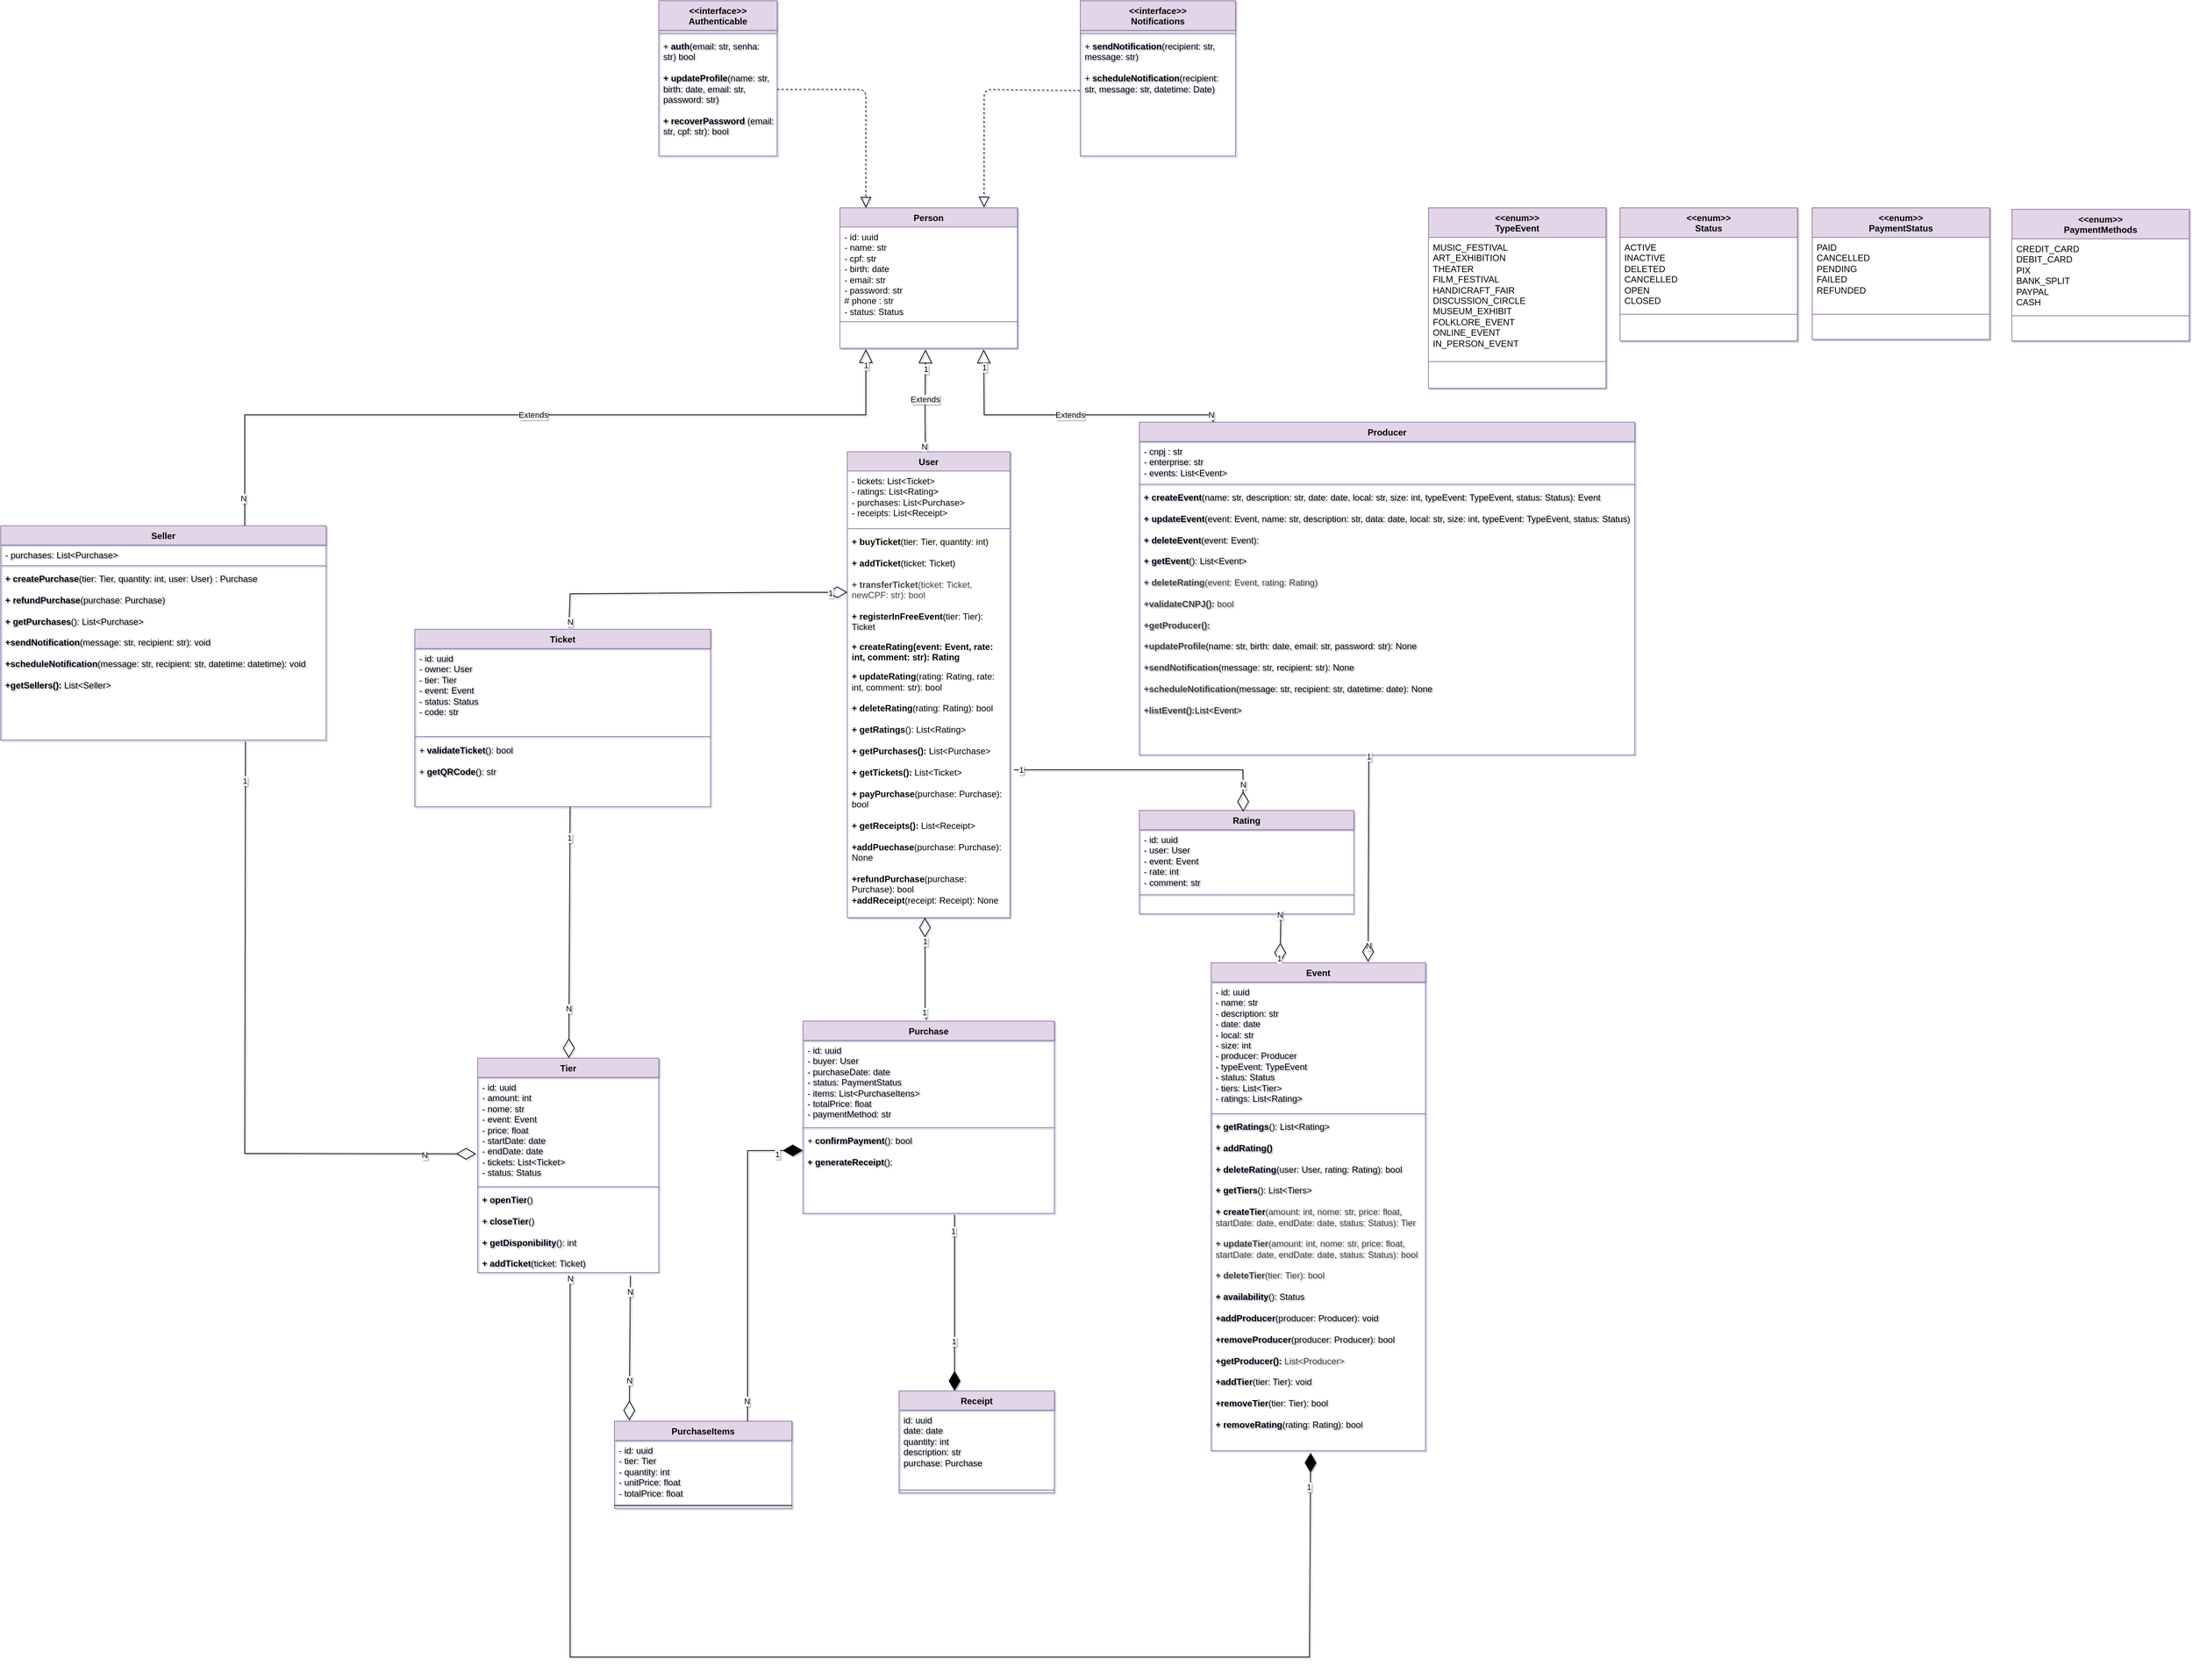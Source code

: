 <mxfile>
    <diagram id="XfVH0HAjjys5zsh1K343" name="Page-1">
        <mxGraphModel dx="2971" dy="3464" grid="1" gridSize="10" guides="1" tooltips="1" connect="1" arrows="1" fold="1" page="1" pageScale="1" pageWidth="827" pageHeight="1169" background="#FFFFFF" math="0" shadow="1">
            <root>
                <mxCell id="0"/>
                <mxCell id="1" parent="0"/>
                <mxCell id="189" value="User" style="swimlane;fontStyle=1;align=center;verticalAlign=top;childLayout=stackLayout;horizontal=1;startSize=26;horizontalStack=0;resizeParent=1;resizeParentMax=0;resizeLast=0;collapsible=1;marginBottom=0;whiteSpace=wrap;html=1;fillColor=#e1d5e7;strokeColor=#9673a6;swimlaneFillColor=default;rounded=0;" parent="1" vertex="1">
                    <mxGeometry x="335" y="-1510" width="220" height="630" as="geometry"/>
                </mxCell>
                <mxCell id="190" value="&lt;div style=&quot;scrollbar-color: light-dark(#e2e2e2, #4b4b4b)&lt;br/&gt;&#x9;&#x9;&#x9;&#x9;&#x9;light-dark(#fbfbfb, var(--dark-panel-color));&quot;&gt;- tickets: List&amp;lt;Ticket&amp;gt;&lt;/div&gt;&lt;div style=&quot;scrollbar-color: light-dark(#e2e2e2, #4b4b4b)&lt;br/&gt;&#x9;&#x9;&#x9;&#x9;&#x9;light-dark(#fbfbfb, var(--dark-panel-color));&quot;&gt;- ratings: List&amp;lt;Rating&amp;gt;&lt;/div&gt;&lt;div style=&quot;scrollbar-color: light-dark(#e2e2e2, #4b4b4b)&lt;br/&gt;&#x9;&#x9;&#x9;&#x9;&#x9;light-dark(#fbfbfb, var(--dark-panel-color));&quot;&gt;- purchases: List&amp;lt;Purchase&amp;gt;&lt;/div&gt;&lt;div style=&quot;scrollbar-color: light-dark(#e2e2e2, #4b4b4b)&lt;br/&gt;&#x9;&#x9;&#x9;&#x9;&#x9;light-dark(#fbfbfb, var(--dark-panel-color));&quot;&gt;- receipts: List&amp;lt;Receipt&amp;gt;&lt;/div&gt;" style="text;strokeColor=none;fillColor=none;align=left;verticalAlign=top;spacingLeft=4;spacingRight=4;overflow=hidden;rotatable=0;points=[[0,0.5],[1,0.5]];portConstraint=eastwest;whiteSpace=wrap;html=1;rounded=0;" parent="189" vertex="1">
                    <mxGeometry y="26" width="220" height="74" as="geometry"/>
                </mxCell>
                <mxCell id="191" value="" style="line;strokeWidth=1;fillColor=none;align=left;verticalAlign=middle;spacingTop=-1;spacingLeft=3;spacingRight=3;rotatable=0;labelPosition=right;points=[];portConstraint=eastwest;strokeColor=inherit;rounded=0;" parent="189" vertex="1">
                    <mxGeometry y="100" width="220" height="8" as="geometry"/>
                </mxCell>
                <mxCell id="192" value="&lt;div&gt;&lt;b&gt;+ buyTicket&lt;/b&gt;(tier: Tier, quantity: int)&lt;/div&gt;&lt;div&gt;&lt;br&gt;&lt;/div&gt;&lt;div&gt;&lt;b&gt;+ addTicket&lt;/b&gt;(ticket: Ticket)&lt;/div&gt;&lt;div&gt;&lt;br&gt;&lt;/div&gt;&lt;div&gt;&lt;b style=&quot;color: rgb(63, 63, 63);&quot;&gt;+&lt;/b&gt;&lt;span style=&quot;color: rgb(63, 63, 63);&quot;&gt;&amp;nbsp;&lt;/span&gt;&lt;b style=&quot;color: rgb(63, 63, 63);&quot;&gt;transferTicket&lt;/b&gt;&lt;span style=&quot;color: rgb(63, 63, 63);&quot;&gt;(ticket: Ticket, newCPF: str):&amp;nbsp;&lt;/span&gt;&lt;span style=&quot;color: rgb(63, 63, 63); background-color: transparent;&quot;&gt;bool&lt;/span&gt;&lt;/div&gt;&lt;div&gt;&lt;br&gt;&lt;/div&gt;&lt;div&gt;&lt;b&gt;+ registerInFreeEvent&lt;/b&gt;&lt;span style=&quot;white-space-collapse: preserve; background-color: transparent;&quot;&gt;(tier: Tier): Ticket&lt;/span&gt;&lt;/div&gt;&lt;div&gt;&lt;p style=&quot;white-space-collapse: preserve;&quot; dir=&quot;auto&quot;&gt;&lt;b&gt;+ createRating(event: Event, rate: int, comment: str): Rating&lt;/b&gt;&lt;/p&gt;&lt;div&gt;&lt;div&gt;&lt;b&gt;+ update&lt;/b&gt;&lt;span style=&quot;white-space-collapse: preserve; background-color: transparent;&quot;&gt;&lt;b&gt;Rating&lt;/b&gt;(rating: Rating, rate: int, comment: str): bool&lt;/span&gt;&lt;/div&gt;&lt;div&gt;&lt;span style=&quot;white-space-collapse: preserve; background-color: transparent;&quot;&gt;&lt;br&gt;&lt;/span&gt;&lt;/div&gt;&lt;div&gt;&lt;span style=&quot;background-color: transparent;&quot;&gt;&lt;span style=&quot;white-space-collapse: preserve;&quot;&gt;&lt;b&gt;+ deleteRating&lt;/b&gt;(rating: Rating): bool&lt;/span&gt;&lt;/span&gt;&lt;/div&gt;&lt;div&gt;&lt;br&gt;&lt;/div&gt;&lt;div&gt;&lt;b&gt;+ getRatings&lt;/b&gt;(): List&amp;lt;Rating&amp;gt;&lt;/div&gt;&lt;/div&gt;&lt;/div&gt;&lt;div&gt;&lt;br&gt;&lt;/div&gt;&lt;div&gt;&lt;b&gt;+ getPurchases():&lt;/b&gt; List&amp;lt;Purchase&amp;gt;&lt;/div&gt;&lt;div&gt;&lt;br&gt;&lt;/div&gt;&lt;div&gt;&lt;b&gt;+ getTickets():&lt;/b&gt; List&amp;lt;Ticket&amp;gt;&lt;/div&gt;&lt;div&gt;&lt;br&gt;&lt;/div&gt;&lt;div&gt;&lt;b&gt;+ payPurchase&lt;/b&gt;(purchase: Purchase): bool&lt;/div&gt;&lt;div&gt;&lt;br&gt;&lt;/div&gt;&lt;div&gt;&lt;b&gt;+ getReceipts():&lt;/b&gt; List&amp;lt;Receipt&amp;gt;&lt;/div&gt;&lt;div&gt;&lt;br&gt;&lt;/div&gt;&lt;div&gt;&lt;b&gt;+addPuechase&lt;/b&gt;&lt;span style=&quot;background-color: transparent;&quot;&gt;(purchase: Purchase): None&lt;/span&gt;&lt;/div&gt;&lt;div&gt;&lt;b&gt;&lt;br&gt;&lt;/b&gt;&lt;/div&gt;&lt;div&gt;&lt;b&gt;+refundPurchase&lt;/b&gt;&lt;span style=&quot;background-color: transparent;&quot;&gt;(purchase: Purchase): bool&lt;/span&gt;&lt;/div&gt;&lt;div&gt;&lt;b&gt;+addReceipt&lt;/b&gt;&lt;span style=&quot;background-color: transparent;&quot;&gt;(receipt: Receipt): None&lt;/span&gt;&lt;/div&gt;&lt;div&gt;&lt;br&gt;&lt;/div&gt;&lt;div&gt;&lt;br&gt;&lt;/div&gt;" style="text;strokeColor=none;fillColor=none;align=left;verticalAlign=top;spacingLeft=4;spacingRight=4;overflow=hidden;rotatable=0;points=[[0,0.5],[1,0.5]];portConstraint=eastwest;whiteSpace=wrap;html=1;rounded=0;" parent="189" vertex="1">
                    <mxGeometry y="108" width="220" height="522" as="geometry"/>
                </mxCell>
                <mxCell id="193" value="Producer" style="swimlane;fontStyle=1;align=center;verticalAlign=top;childLayout=stackLayout;horizontal=1;startSize=26;horizontalStack=0;resizeParent=1;resizeParentMax=0;resizeLast=0;collapsible=1;marginBottom=0;whiteSpace=wrap;html=1;fillColor=#e1d5e7;strokeColor=#9673a6;rounded=0;" parent="1" vertex="1">
                    <mxGeometry x="730" y="-1550" width="670" height="450" as="geometry"/>
                </mxCell>
                <mxCell id="194" value="&lt;div style=&quot;scrollbar-color: light-dark(#e2e2e2, #4b4b4b)&lt;br/&gt;&#x9;&#x9;&#x9;&#x9;&#x9;light-dark(#fbfbfb, var(--dark-panel-color));&quot;&gt;&lt;span style=&quot;background-color: transparent;&quot;&gt;- cnpj : str&lt;/span&gt;&lt;/div&gt;&lt;div style=&quot;scrollbar-color: light-dark(#e2e2e2, #4b4b4b)&lt;br/&gt;&#x9;&#x9;&#x9;&#x9;&#x9;light-dark(#fbfbfb, var(--dark-panel-color));&quot;&gt;- enterprise: str&lt;/div&gt;&lt;div style=&quot;scrollbar-color: light-dark(#e2e2e2, #4b4b4b)&lt;br/&gt;&#x9;&#x9;&#x9;&#x9;&#x9;light-dark(#fbfbfb, var(--dark-panel-color));&quot;&gt;- events: List&amp;lt;Event&amp;gt;&lt;/div&gt;" style="text;strokeColor=none;fillColor=none;align=left;verticalAlign=top;spacingLeft=4;spacingRight=4;overflow=hidden;rotatable=0;points=[[0,0.5],[1,0.5]];portConstraint=eastwest;whiteSpace=wrap;html=1;rounded=0;" parent="193" vertex="1">
                    <mxGeometry y="26" width="670" height="54" as="geometry"/>
                </mxCell>
                <mxCell id="195" value="" style="line;strokeWidth=1;fillColor=none;align=left;verticalAlign=middle;spacingTop=-1;spacingLeft=3;spacingRight=3;rotatable=0;labelPosition=right;points=[];portConstraint=eastwest;strokeColor=inherit;rounded=0;" parent="193" vertex="1">
                    <mxGeometry y="80" width="670" height="8" as="geometry"/>
                </mxCell>
                <mxCell id="196" value="&lt;div&gt;&lt;font color=&quot;#000000&quot;&gt;&lt;b&gt;+ createEvent&lt;/b&gt;(name: str, description: str, date: date, local: str, size: int, typeEvent: TypeEvent, status: Status): Event&lt;/font&gt;&lt;/div&gt;&lt;div&gt;&lt;font color=&quot;#000000&quot;&gt;&lt;br&gt;&lt;/font&gt;&lt;/div&gt;&lt;div&gt;&lt;b&gt;+ updateEvent&lt;/b&gt;(event: Event,&amp;nbsp;&lt;span style=&quot;color: rgb(0, 0, 0);&quot;&gt;name: str, description: str, data: date, local: str, size: int,&amp;nbsp;&lt;span style=&quot;color: rgb(0, 0, 0);&quot;&gt;typeEvent&lt;/span&gt;: TypeEvent, status: Status&lt;/span&gt;)&lt;/div&gt;&lt;div&gt;&lt;br&gt;&lt;/div&gt;&lt;div&gt;&lt;b&gt;+ deleteEvent&lt;/b&gt;(event: Event):&lt;/div&gt;&lt;div&gt;&lt;br&gt;&lt;/div&gt;&lt;div&gt;&lt;b&gt;+ getEvent&lt;/b&gt;(): List&amp;lt;Event&amp;gt;&lt;/div&gt;&lt;div&gt;&lt;br&gt;&lt;/div&gt;&lt;div&gt;&lt;b style=&quot;color: rgb(63, 63, 63);&quot;&gt;+ deleteRating&lt;/b&gt;&lt;span style=&quot;color: rgb(63, 63, 63);&quot;&gt;(event: Event, rating: Rating)&lt;/span&gt;&lt;/div&gt;&lt;div&gt;&lt;span style=&quot;color: rgb(63, 63, 63);&quot;&gt;&lt;br&gt;&lt;/span&gt;&lt;/div&gt;&lt;div&gt;&lt;span style=&quot;color: rgb(63, 63, 63);&quot;&gt;&lt;b&gt;+validateCNPJ(): &lt;/b&gt;bool&lt;/span&gt;&lt;/div&gt;&lt;div&gt;&lt;span style=&quot;color: rgb(63, 63, 63);&quot;&gt;&lt;b&gt;&lt;br&gt;&lt;/b&gt;&lt;/span&gt;&lt;/div&gt;&lt;div&gt;&lt;span style=&quot;color: rgb(63, 63, 63);&quot;&gt;&lt;b&gt;+getProducer():&lt;/b&gt;&lt;/span&gt;&lt;/div&gt;&lt;div&gt;&lt;span style=&quot;color: rgb(63, 63, 63);&quot;&gt;&lt;b&gt;&lt;br&gt;&lt;/b&gt;&lt;/span&gt;&lt;/div&gt;&lt;div&gt;&lt;span style=&quot;color: rgb(63, 63, 63);&quot;&gt;&lt;b&gt;+updateProfile&lt;/b&gt;&lt;/span&gt;&lt;span style=&quot;background-color: transparent;&quot;&gt;(name: str, birth: date, email: str, password: str): None&lt;/span&gt;&lt;/div&gt;&lt;div&gt;&lt;span style=&quot;color: rgb(63, 63, 63);&quot;&gt;&lt;b&gt;&lt;br&gt;&lt;/b&gt;&lt;/span&gt;&lt;/div&gt;&lt;div&gt;&lt;span style=&quot;color: rgb(63, 63, 63);&quot;&gt;&lt;b&gt;+sendNotification&lt;/b&gt;&lt;/span&gt;&lt;span style=&quot;background-color: transparent;&quot;&gt;(message: str, recipient: str): None&lt;/span&gt;&lt;/div&gt;&lt;div&gt;&lt;span style=&quot;color: rgb(63, 63, 63);&quot;&gt;&lt;b&gt;&lt;br&gt;&lt;/b&gt;&lt;/span&gt;&lt;/div&gt;&lt;div&gt;&lt;span style=&quot;color: rgb(63, 63, 63);&quot;&gt;&lt;b&gt;+scheduleNotification&lt;/b&gt;&lt;/span&gt;&lt;span style=&quot;background-color: transparent;&quot;&gt;(message: str, recipient: str, datetime: date): None&lt;/span&gt;&lt;/div&gt;&lt;div&gt;&lt;span style=&quot;color: rgb(63, 63, 63);&quot;&gt;&lt;b&gt;&lt;br&gt;&lt;/b&gt;&lt;/span&gt;&lt;/div&gt;&lt;div&gt;&lt;span style=&quot;color: rgb(63, 63, 63);&quot;&gt;&lt;b&gt;+listEvent():&lt;/b&gt;&lt;/span&gt;&lt;span style=&quot;background-color: transparent;&quot;&gt;List&amp;lt;Event&amp;gt;&lt;/span&gt;&lt;/div&gt;" style="text;strokeColor=none;fillColor=none;align=left;verticalAlign=top;spacingLeft=4;spacingRight=4;overflow=hidden;rotatable=0;points=[[0,0.5],[1,0.5]];portConstraint=eastwest;whiteSpace=wrap;html=1;rounded=0;" parent="193" vertex="1">
                    <mxGeometry y="88" width="670" height="362" as="geometry"/>
                </mxCell>
                <mxCell id="209" value="Person" style="swimlane;fontStyle=1;align=center;verticalAlign=top;childLayout=stackLayout;horizontal=1;startSize=26;horizontalStack=0;resizeParent=1;resizeParentMax=0;resizeLast=0;collapsible=1;marginBottom=0;whiteSpace=wrap;html=1;fillColor=#e1d5e7;strokeColor=#9673a6;swimlaneLine=1;swimlaneFillColor=default;rounded=0;" parent="1" vertex="1">
                    <mxGeometry x="325" y="-1840" width="240" height="190" as="geometry"/>
                </mxCell>
                <mxCell id="210" value="- id: uuid&lt;div&gt;- name: str&lt;/div&gt;&lt;div&gt;- cpf: str&lt;/div&gt;&lt;div&gt;- birth: date&lt;/div&gt;&lt;div&gt;&lt;div style=&quot;scrollbar-color: light-dark(#e2e2e2, #4b4b4b)&lt;br/&gt;&#x9;&#x9;&#x9;&#x9;&#x9;light-dark(#fbfbfb, var(--dark-panel-color));&quot;&gt;- email: str&lt;/div&gt;&lt;div style=&quot;scrollbar-color: light-dark(#e2e2e2, #4b4b4b)&lt;br/&gt;&#x9;&#x9;&#x9;&#x9;&#x9;light-dark(#fbfbfb, var(--dark-panel-color));&quot;&gt;- password: str&lt;/div&gt;&lt;div style=&quot;scrollbar-color: light-dark(#e2e2e2, #4b4b4b)&lt;br/&gt;&#x9;&#x9;&#x9;&#x9;&#x9;light-dark(#fbfbfb, var(--dark-panel-color));&quot;&gt;# phone : str&lt;/div&gt;&lt;/div&gt;&lt;div style=&quot;scrollbar-color: light-dark(#e2e2e2, #4b4b4b)&lt;br/&gt;&#x9;&#x9;&#x9;&#x9;&#x9;light-dark(#fbfbfb, var(--dark-panel-color));&quot;&gt;- status: Status&lt;/div&gt;&lt;div style=&quot;scrollbar-color: light-dark(#e2e2e2, #4b4b4b)&lt;br/&gt;&#x9;&#x9;&#x9;&#x9;&#x9;light-dark(#fbfbfb, var(--dark-panel-color));&quot;&gt;&lt;br&gt;&lt;/div&gt;" style="text;strokeColor=none;fillColor=none;align=left;verticalAlign=top;spacingLeft=4;spacingRight=4;overflow=hidden;rotatable=0;points=[[0,0.5],[1,0.5]];portConstraint=eastwest;whiteSpace=wrap;html=1;rounded=0;" parent="209" vertex="1">
                    <mxGeometry y="26" width="240" height="124" as="geometry"/>
                </mxCell>
                <mxCell id="211" value="" style="line;strokeWidth=1;fillColor=none;align=left;verticalAlign=middle;spacingTop=-1;spacingLeft=3;spacingRight=3;rotatable=0;labelPosition=right;points=[];portConstraint=eastwest;strokeColor=inherit;rounded=0;" parent="209" vertex="1">
                    <mxGeometry y="150" width="240" height="8" as="geometry"/>
                </mxCell>
                <mxCell id="212" value="&lt;br&gt;&lt;div&gt;&lt;div&gt;&lt;br&gt;&lt;/div&gt;&lt;/div&gt;" style="text;strokeColor=none;fillColor=none;align=left;verticalAlign=top;spacingLeft=4;spacingRight=4;overflow=hidden;rotatable=0;points=[[0,0.5],[1,0.5]];portConstraint=eastwest;whiteSpace=wrap;html=1;rounded=0;" parent="209" vertex="1">
                    <mxGeometry y="158" width="240" height="32" as="geometry"/>
                </mxCell>
                <mxCell id="231" value="Event" style="swimlane;fontStyle=1;align=center;verticalAlign=top;childLayout=stackLayout;horizontal=1;startSize=26;horizontalStack=0;resizeParent=1;resizeParentMax=0;resizeLast=0;collapsible=1;marginBottom=0;whiteSpace=wrap;html=1;fillColor=#e1d5e7;strokeColor=#9673a6;rounded=0;" parent="1" vertex="1">
                    <mxGeometry x="827" y="-819" width="290" height="660" as="geometry"/>
                </mxCell>
                <mxCell id="232" value="&lt;div&gt;- id: uuid&lt;/div&gt;&lt;div&gt;- name: str&lt;/div&gt;&lt;div&gt;- description: str&lt;/div&gt;&lt;div&gt;- date: date&lt;/div&gt;&lt;div&gt;- local: str&lt;/div&gt;- size: int&lt;div&gt;&lt;font color=&quot;#000000&quot;&gt;- producer: Producer&lt;br&gt;&lt;/font&gt;&lt;div&gt;- typeEvent: TypeEvent&lt;/div&gt;&lt;div&gt;- status: Status&lt;/div&gt;&lt;div&gt;&lt;span style=&quot;background-color: transparent;&quot;&gt;- tiers: List&amp;lt;Tier&amp;gt;&lt;/span&gt;&lt;/div&gt;&lt;div&gt;&lt;span style=&quot;background-color: transparent;&quot;&gt;- ratings: List&amp;lt;Rating&amp;gt;&lt;/span&gt;&lt;/div&gt;&lt;/div&gt;" style="text;strokeColor=none;fillColor=none;align=left;verticalAlign=top;spacingLeft=4;spacingRight=4;overflow=hidden;rotatable=0;points=[[0,0.5],[1,0.5]];portConstraint=eastwest;whiteSpace=wrap;html=1;rounded=0;" parent="231" vertex="1">
                    <mxGeometry y="26" width="290" height="174" as="geometry"/>
                </mxCell>
                <mxCell id="233" value="" style="line;strokeWidth=1;fillColor=none;align=left;verticalAlign=middle;spacingTop=-1;spacingLeft=3;spacingRight=3;rotatable=0;labelPosition=right;points=[];portConstraint=eastwest;strokeColor=inherit;rounded=0;" parent="231" vertex="1">
                    <mxGeometry y="200" width="290" height="8" as="geometry"/>
                </mxCell>
                <mxCell id="234" value="&lt;b&gt;+ getRatings&lt;/b&gt;(): List&amp;lt;Rating&amp;gt;&lt;div&gt;&lt;font color=&quot;#000000&quot;&gt;&lt;br&gt;&lt;/font&gt;&lt;/div&gt;&lt;div&gt;&lt;font color=&quot;#000000&quot;&gt;&lt;b&gt;+ addRating()&lt;/b&gt;&lt;/font&gt;&lt;/div&gt;&lt;div&gt;&lt;div&gt;&lt;br&gt;&lt;/div&gt;&lt;div&gt;&lt;b&gt;+ deleteRating&lt;/b&gt;(user: User, rating: Rating): bool&lt;/div&gt;&lt;div&gt;&lt;b&gt;&lt;br&gt;&lt;/b&gt;&lt;/div&gt;&lt;div&gt;&lt;b&gt;+ getTiers&lt;/b&gt;(): List&amp;lt;Tiers&amp;gt;&lt;/div&gt;&lt;div&gt;&lt;br&gt;&lt;/div&gt;&lt;div&gt;&lt;b&gt;+ createTier&lt;/b&gt;&lt;span style=&quot;color: rgb(63, 63, 63); background-color: transparent;&quot;&gt;(amount: int, nome: str, price: float, startDate: date, endDate: date, status: Status): Tier&lt;/span&gt;&lt;/div&gt;&lt;div&gt;&lt;span style=&quot;color: rgb(63, 63, 63); background-color: transparent;&quot;&gt;&lt;br&gt;&lt;/span&gt;&lt;/div&gt;&lt;div&gt;&lt;span style=&quot;color: rgb(63, 63, 63); background-color: transparent;&quot;&gt;&lt;div&gt;&lt;b&gt;+ updateTier&lt;/b&gt;&lt;span style=&quot;background-color: transparent; color: rgb(63, 63, 63);&quot;&gt;(amount: int, nome: str, price: float, startDate: date, endDate: date, status: Status): bool&lt;/span&gt;&lt;/div&gt;&lt;div&gt;&lt;span style=&quot;background-color: transparent; color: rgb(63, 63, 63);&quot;&gt;&lt;br&gt;&lt;/span&gt;&lt;/div&gt;&lt;div&gt;&lt;span style=&quot;background-color: transparent; color: rgb(63, 63, 63);&quot;&gt;&lt;b&gt;+ deleteTier&lt;/b&gt;(tier: Tier): bool&lt;/span&gt;&lt;/div&gt;&lt;div&gt;&lt;span style=&quot;background-color: transparent; color: rgb(63, 63, 63);&quot;&gt;&lt;br&gt;&lt;/span&gt;&lt;/div&gt;&lt;/span&gt;&lt;/div&gt;&lt;div&gt;&lt;b&gt;+ availability&lt;/b&gt;(): Status&lt;/div&gt;&lt;/div&gt;&lt;div&gt;&lt;b&gt;&lt;br&gt;&lt;/b&gt;&lt;/div&gt;&lt;div&gt;&lt;b&gt;+addProducer&lt;/b&gt;&lt;span style=&quot;background-color: transparent;&quot;&gt;(producer: Producer): void&lt;/span&gt;&lt;/div&gt;&lt;div&gt;&lt;b&gt;&lt;br&gt;&lt;/b&gt;&lt;/div&gt;&lt;div&gt;&lt;b&gt;+removeProducer&lt;/b&gt;&lt;span style=&quot;background-color: transparent;&quot;&gt;(producer: Producer): bool&lt;/span&gt;&lt;/div&gt;&lt;div&gt;&lt;b&gt;&lt;br&gt;&lt;/b&gt;&lt;/div&gt;&lt;div&gt;&lt;b&gt;+getProducer():&amp;nbsp;&lt;/b&gt;&lt;span style=&quot;color: rgb(63, 63, 63); background-color: transparent;&quot;&gt;List&amp;lt;Producer&amp;gt;&lt;/span&gt;&lt;/div&gt;&lt;div&gt;&lt;b&gt;&lt;br&gt;&lt;/b&gt;&lt;/div&gt;&lt;div&gt;&lt;b&gt;+addTier&lt;/b&gt;&lt;span style=&quot;background-color: transparent;&quot;&gt;(tier: Tier): void&lt;/span&gt;&lt;/div&gt;&lt;div&gt;&lt;b&gt;&lt;br&gt;&lt;/b&gt;&lt;/div&gt;&lt;div&gt;&lt;b&gt;+removeTier&lt;/b&gt;&lt;span style=&quot;background-color: transparent;&quot;&gt;(tier: Tier): bool&lt;/span&gt;&lt;/div&gt;&lt;div&gt;&lt;b&gt;&lt;br&gt;&lt;/b&gt;&lt;/div&gt;&lt;div&gt;&lt;b&gt;+ removeRating&lt;/b&gt;&lt;span style=&quot;background-color: transparent;&quot;&gt;(rating: Rating): bool&lt;/span&gt;&lt;/div&gt;" style="text;strokeColor=none;fillColor=none;align=left;verticalAlign=top;spacingLeft=4;spacingRight=4;overflow=hidden;rotatable=0;points=[[0,0.5],[1,0.5]];portConstraint=eastwest;whiteSpace=wrap;html=1;rounded=0;" parent="231" vertex="1">
                    <mxGeometry y="208" width="290" height="452" as="geometry"/>
                </mxCell>
                <mxCell id="235" value="Rating" style="swimlane;fontStyle=1;align=center;verticalAlign=top;childLayout=stackLayout;horizontal=1;startSize=26;horizontalStack=0;resizeParent=1;resizeParentMax=0;resizeLast=0;collapsible=1;marginBottom=0;whiteSpace=wrap;html=1;fillColor=#e1d5e7;strokeColor=#9673a6;rounded=0;" parent="1" vertex="1">
                    <mxGeometry x="730" y="-1025" width="290" height="140" as="geometry"/>
                </mxCell>
                <mxCell id="236" value="&lt;div&gt;- id: uuid&lt;/div&gt;- user: User&lt;div&gt;- event: Event&lt;/div&gt;&lt;div&gt;- rate: int&amp;nbsp;&lt;/div&gt;&lt;div&gt;- comment: str&lt;/div&gt;&lt;div&gt;&lt;br&gt;&lt;/div&gt;" style="text;strokeColor=none;fillColor=none;align=left;verticalAlign=top;spacingLeft=4;spacingRight=4;overflow=hidden;rotatable=0;points=[[0,0.5],[1,0.5]];portConstraint=eastwest;whiteSpace=wrap;html=1;rounded=0;" parent="235" vertex="1">
                    <mxGeometry y="26" width="290" height="84" as="geometry"/>
                </mxCell>
                <mxCell id="237" value="" style="line;strokeWidth=1;fillColor=none;align=left;verticalAlign=middle;spacingTop=-1;spacingLeft=3;spacingRight=3;rotatable=0;labelPosition=right;points=[];portConstraint=eastwest;strokeColor=inherit;rounded=0;" parent="235" vertex="1">
                    <mxGeometry y="110" width="290" height="8" as="geometry"/>
                </mxCell>
                <mxCell id="238" value="&lt;br&gt;&lt;div&gt;&lt;div&gt;&lt;br&gt;&lt;/div&gt;&lt;/div&gt;" style="text;strokeColor=none;fillColor=none;align=left;verticalAlign=top;spacingLeft=4;spacingRight=4;overflow=hidden;rotatable=0;points=[[0,0.5],[1,0.5]];portConstraint=eastwest;whiteSpace=wrap;html=1;rounded=0;" parent="235" vertex="1">
                    <mxGeometry y="118" width="290" height="22" as="geometry"/>
                </mxCell>
                <mxCell id="239" value="" style="endArrow=diamondThin;endFill=0;endSize=24;html=1;rounded=0;entryX=0.321;entryY=0;entryDx=0;entryDy=0;entryPerimeter=0;exitX=0.66;exitY=1.074;exitDx=0;exitDy=0;exitPerimeter=0;" parent="1" source="238" target="231" edge="1">
                    <mxGeometry width="160" relative="1" as="geometry">
                        <mxPoint x="910" y="-870" as="sourcePoint"/>
                        <mxPoint x="920" y="-920" as="targetPoint"/>
                        <Array as="points"/>
                    </mxGeometry>
                </mxCell>
                <mxCell id="240" value="N" style="edgeLabel;html=1;align=center;verticalAlign=middle;resizable=0;points=[];rounded=0;" parent="239" connectable="0" vertex="1">
                    <mxGeometry x="-0.666" relative="1" as="geometry">
                        <mxPoint x="-1" y="-12" as="offset"/>
                    </mxGeometry>
                </mxCell>
                <mxCell id="241" value="1" style="edgeLabel;html=1;align=center;verticalAlign=middle;resizable=0;points=[];rounded=0;" parent="239" connectable="0" vertex="1">
                    <mxGeometry x="0.467" y="-2" relative="1" as="geometry">
                        <mxPoint y="11" as="offset"/>
                    </mxGeometry>
                </mxCell>
                <mxCell id="242" value="" style="endArrow=diamondThin;endFill=0;endSize=24;html=1;rounded=0;entryX=0.484;entryY=0.012;entryDx=0;entryDy=0;entryPerimeter=0;" parent="1" target="235" edge="1">
                    <mxGeometry width="160" relative="1" as="geometry">
                        <mxPoint x="560" y="-1080" as="sourcePoint"/>
                        <mxPoint x="440" y="-1080" as="targetPoint"/>
                        <Array as="points">
                            <mxPoint x="640" y="-1080"/>
                            <mxPoint x="870" y="-1080"/>
                        </Array>
                    </mxGeometry>
                </mxCell>
                <mxCell id="243" value="N" style="edgeLabel;html=1;align=center;verticalAlign=middle;resizable=0;points=[];rounded=0;" parent="242" connectable="0" vertex="1">
                    <mxGeometry x="0.755" y="3" relative="1" as="geometry">
                        <mxPoint x="-3" y="8" as="offset"/>
                    </mxGeometry>
                </mxCell>
                <mxCell id="244" value="1" style="edgeLabel;html=1;align=center;verticalAlign=middle;resizable=0;points=[];rounded=0;" parent="242" connectable="0" vertex="1">
                    <mxGeometry x="-0.739" y="1" relative="1" as="geometry">
                        <mxPoint x="-38" y="1" as="offset"/>
                    </mxGeometry>
                </mxCell>
                <mxCell id="245" value="Ticket" style="swimlane;fontStyle=1;align=center;verticalAlign=top;childLayout=stackLayout;horizontal=1;startSize=26;horizontalStack=0;resizeParent=1;resizeParentMax=0;resizeLast=0;collapsible=1;marginBottom=0;whiteSpace=wrap;html=1;fillColor=#e1d5e7;strokeColor=#9673a6;rounded=0;" parent="1" vertex="1">
                    <mxGeometry x="-250" y="-1270" width="400" height="240" as="geometry"/>
                </mxCell>
                <mxCell id="246" value="&lt;div&gt;- id: uuid&lt;/div&gt;&lt;div&gt;&lt;span style=&quot;background-color: transparent;&quot;&gt;- owner: User&lt;/span&gt;&lt;/div&gt;&lt;div&gt;- tier: Tier&lt;/div&gt;&lt;div&gt;- event: Event&lt;/div&gt;&lt;div&gt;- status: Status&lt;/div&gt;&lt;div&gt;- code: str&lt;/div&gt;" style="text;strokeColor=none;fillColor=none;align=left;verticalAlign=top;spacingLeft=4;spacingRight=4;overflow=hidden;rotatable=0;points=[[0,0.5],[1,0.5]];portConstraint=eastwest;whiteSpace=wrap;html=1;rounded=0;" parent="245" vertex="1">
                    <mxGeometry y="26" width="400" height="114" as="geometry"/>
                </mxCell>
                <mxCell id="247" value="" style="line;strokeWidth=1;fillColor=none;align=left;verticalAlign=middle;spacingTop=-1;spacingLeft=3;spacingRight=3;rotatable=0;labelPosition=right;points=[];portConstraint=eastwest;strokeColor=inherit;rounded=0;" parent="245" vertex="1">
                    <mxGeometry y="140" width="400" height="10" as="geometry"/>
                </mxCell>
                <mxCell id="248" value="&lt;div&gt;+ &lt;b&gt;validateTicket&lt;/b&gt;(): bool&lt;/div&gt;&lt;div&gt;&lt;br&gt;&lt;/div&gt;&lt;div&gt;+ &lt;b&gt;getQRCode&lt;/b&gt;(): str&lt;/div&gt;&lt;div&gt;&lt;br&gt;&lt;/div&gt;" style="text;strokeColor=none;fillColor=none;align=left;verticalAlign=top;spacingLeft=4;spacingRight=4;overflow=hidden;rotatable=0;points=[[0,0.5],[1,0.5]];portConstraint=eastwest;whiteSpace=wrap;html=1;rounded=0;" parent="245" vertex="1">
                    <mxGeometry y="150" width="400" height="90" as="geometry"/>
                </mxCell>
                <mxCell id="249" value="Tier" style="swimlane;fontStyle=1;align=center;verticalAlign=top;childLayout=stackLayout;horizontal=1;startSize=26;horizontalStack=0;resizeParent=1;resizeParentMax=0;resizeLast=0;collapsible=1;marginBottom=0;whiteSpace=wrap;html=1;fillColor=#e1d5e7;strokeColor=#9673a6;rounded=0;" parent="1" vertex="1">
                    <mxGeometry x="-165" y="-690" width="245" height="290" as="geometry"/>
                </mxCell>
                <mxCell id="250" value="&lt;div&gt;&lt;span style=&quot;color: rgb(0, 0, 0);&quot;&gt;- id: uuid&lt;/span&gt;&lt;/div&gt;&lt;div&gt;- amount: int&lt;/div&gt;&lt;div&gt;- nome: str&lt;/div&gt;&lt;div&gt;&lt;span style=&quot;background-color: transparent;&quot;&gt;- event: Event&lt;/span&gt;&lt;/div&gt;&lt;div&gt;- price: float&lt;/div&gt;&lt;div&gt;- startDate: date&lt;/div&gt;&lt;div&gt;- endDate: date&lt;/div&gt;&lt;div&gt;- tickets: List&amp;lt;Ticket&amp;gt;&lt;/div&gt;&lt;div&gt;- status: Status&lt;/div&gt;" style="text;align=left;verticalAlign=top;spacingLeft=4;spacingRight=4;overflow=hidden;rotatable=0;points=[[0,0.5],[1,0.5]];portConstraint=eastwest;whiteSpace=wrap;html=1;rounded=0;" parent="249" vertex="1">
                    <mxGeometry y="26" width="245" height="144" as="geometry"/>
                </mxCell>
                <mxCell id="251" value="" style="line;strokeWidth=1;fillColor=none;align=left;verticalAlign=middle;spacingTop=-1;spacingLeft=3;spacingRight=3;rotatable=0;labelPosition=right;points=[];portConstraint=eastwest;strokeColor=inherit;rounded=0;" parent="249" vertex="1">
                    <mxGeometry y="170" width="245" height="8" as="geometry"/>
                </mxCell>
                <mxCell id="252" value="&lt;div&gt;&lt;b style=&quot;background-color: transparent;&quot;&gt;+ openTier&lt;/b&gt;&lt;span style=&quot;background-color: transparent;&quot;&gt;()&lt;/span&gt;&lt;/div&gt;&lt;div&gt;&lt;font color=&quot;#000000&quot;&gt;&lt;br&gt;&lt;/font&gt;&lt;div&gt;&lt;b&gt;+ closeTier&lt;/b&gt;()&lt;/div&gt;&lt;div&gt;&lt;br&gt;&lt;/div&gt;&lt;div&gt;&lt;b&gt;+ getDisponibility&lt;/b&gt;(): int&lt;/div&gt;&lt;/div&gt;&lt;div&gt;&lt;br&gt;&lt;/div&gt;&lt;div&gt;&lt;b&gt;+ addTicket&lt;/b&gt;(ticket: Ticket)&lt;/div&gt;" style="text;strokeColor=none;fillColor=none;align=left;verticalAlign=top;spacingLeft=4;spacingRight=4;overflow=hidden;rotatable=0;points=[[0,0.5],[1,0.5]];portConstraint=eastwest;whiteSpace=wrap;html=1;rounded=0;" parent="249" vertex="1">
                    <mxGeometry y="178" width="245" height="112" as="geometry"/>
                </mxCell>
                <mxCell id="269" value="Purchase" style="swimlane;fontStyle=1;align=center;verticalAlign=top;childLayout=stackLayout;horizontal=1;startSize=26;horizontalStack=0;resizeParent=1;resizeParentMax=0;resizeLast=0;collapsible=1;marginBottom=0;whiteSpace=wrap;html=1;fillColor=#e1d5e7;strokeColor=#9673a6;rounded=0;" parent="1" vertex="1">
                    <mxGeometry x="275" y="-740" width="340" height="260" as="geometry"/>
                </mxCell>
                <mxCell id="270" value="&lt;div&gt;- id: uuid&lt;/div&gt;&lt;div&gt;- buyer: User&lt;/div&gt;&lt;div&gt;- purchaseDate: date&lt;/div&gt;&lt;div&gt;- status: PaymentStatus&lt;/div&gt;&lt;div&gt;- items: List&amp;lt;PurchaseItens&amp;gt;&amp;nbsp;&lt;/div&gt;&lt;div&gt;- totalPrice: float&lt;/div&gt;&lt;div&gt;- paymentMethod: str&lt;/div&gt;" style="text;strokeColor=none;fillColor=none;align=left;verticalAlign=top;spacingLeft=4;spacingRight=4;overflow=hidden;rotatable=0;points=[[0,0.5],[1,0.5]];portConstraint=eastwest;whiteSpace=wrap;html=1;rounded=0;" parent="269" vertex="1">
                    <mxGeometry y="26" width="340" height="114" as="geometry"/>
                </mxCell>
                <mxCell id="271" value="" style="line;strokeWidth=1;fillColor=none;align=left;verticalAlign=middle;spacingTop=-1;spacingLeft=3;spacingRight=3;rotatable=0;labelPosition=right;points=[];portConstraint=eastwest;strokeColor=inherit;rounded=0;" parent="269" vertex="1">
                    <mxGeometry y="140" width="340" height="8" as="geometry"/>
                </mxCell>
                <mxCell id="272" value="&lt;span style=&quot;color: rgb(0, 0, 0);&quot;&gt;+&amp;nbsp;&lt;b&gt;confirmPayment&lt;/b&gt;(): bool&lt;/span&gt;&lt;div&gt;&lt;div style=&quot;scrollbar-color: light-dark(#e2e2e2, #4b4b4b)&lt;br/&gt;&#x9;&#x9;&#x9;&#x9;&#x9;light-dark(#fbfbfb, var(--dark-panel-color));&quot;&gt;&lt;br&gt;&lt;/div&gt;&lt;/div&gt;&lt;div style=&quot;scrollbar-color: light-dark(#e2e2e2, #4b4b4b)&lt;br/&gt;&#x9;&#x9;&#x9;&#x9;&#x9;light-dark(#fbfbfb, var(--dark-panel-color));&quot;&gt;&lt;b&gt;+ generateReceipt&lt;/b&gt;&lt;span style=&quot;color: rgb(0, 0, 0);&quot;&gt;():&lt;/span&gt;&lt;div&gt;&lt;font&gt;&lt;br&gt;&lt;/font&gt;&lt;div&gt;&lt;br&gt;&lt;/div&gt;&lt;/div&gt;&lt;/div&gt;" style="text;strokeColor=none;fillColor=none;align=left;verticalAlign=top;spacingLeft=4;spacingRight=4;overflow=hidden;rotatable=0;points=[[0,0.5],[1,0.5]];portConstraint=eastwest;whiteSpace=wrap;html=1;rounded=0;" parent="269" vertex="1">
                    <mxGeometry y="148" width="340" height="112" as="geometry"/>
                </mxCell>
                <mxCell id="273" value="PurchaseItems" style="swimlane;fontStyle=1;align=center;verticalAlign=top;childLayout=stackLayout;horizontal=1;startSize=26;horizontalStack=0;resizeParent=1;resizeParentMax=0;resizeLast=0;collapsible=1;marginBottom=0;whiteSpace=wrap;html=1;fillColor=#e1d5e7;strokeColor=#9673a6;rounded=0;" parent="1" vertex="1">
                    <mxGeometry x="20" y="-199" width="240" height="118" as="geometry"/>
                </mxCell>
                <mxCell id="274" value="&lt;div&gt;- id: uuid&lt;/div&gt;&lt;div&gt;- tier: Tier&lt;/div&gt;&lt;div&gt;- quantity: int&lt;/div&gt;&lt;div&gt;- unitPrice: float&lt;/div&gt;&lt;div&gt;&lt;span style=&quot;background-color: transparent;&quot;&gt;- totalPrice: float&lt;/span&gt;&lt;/div&gt;" style="text;align=left;verticalAlign=top;spacingLeft=4;spacingRight=4;overflow=hidden;rotatable=0;points=[[0,0.5],[1,0.5]];portConstraint=eastwest;whiteSpace=wrap;html=1;rounded=0;" parent="273" vertex="1">
                    <mxGeometry y="26" width="240" height="84" as="geometry"/>
                </mxCell>
                <mxCell id="275" value="" style="line;strokeWidth=1;align=left;verticalAlign=middle;spacingTop=-1;spacingLeft=3;spacingRight=3;rotatable=0;labelPosition=right;points=[];portConstraint=eastwest;rounded=0;" parent="273" vertex="1">
                    <mxGeometry y="110" width="240" height="8" as="geometry"/>
                </mxCell>
                <mxCell id="277" value="" style="endArrow=diamondThin;endFill=1;endSize=24;html=1;rounded=0;exitX=0.75;exitY=0;exitDx=0;exitDy=0;entryX=-0.001;entryY=0.239;entryDx=0;entryDy=0;entryPerimeter=0;" parent="1" source="273" target="272" edge="1">
                    <mxGeometry width="160" relative="1" as="geometry">
                        <mxPoint x="-43.03" y="58.12" as="sourcePoint"/>
                        <mxPoint x="370" y="-320" as="targetPoint"/>
                        <Array as="points">
                            <mxPoint x="200" y="-320"/>
                            <mxPoint x="200" y="-565"/>
                        </Array>
                    </mxGeometry>
                </mxCell>
                <mxCell id="278" value="N" style="edgeLabel;html=1;align=center;verticalAlign=middle;resizable=0;points=[];rounded=0;" parent="277" connectable="0" vertex="1">
                    <mxGeometry x="-0.742" y="1" relative="1" as="geometry">
                        <mxPoint y="30" as="offset"/>
                    </mxGeometry>
                </mxCell>
                <mxCell id="279" value="1" style="edgeLabel;html=1;align=center;verticalAlign=middle;resizable=0;points=[];rounded=0;" parent="277" connectable="0" vertex="1">
                    <mxGeometry x="0.335" y="-1" relative="1" as="geometry">
                        <mxPoint x="39" y="-67" as="offset"/>
                    </mxGeometry>
                </mxCell>
                <mxCell id="280" value="" style="endArrow=diamondThin;endFill=0;endSize=24;html=1;rounded=0;exitX=0.843;exitY=1.036;exitDx=0;exitDy=0;exitPerimeter=0;" parent="1" source="252" edge="1">
                    <mxGeometry width="160" relative="1" as="geometry">
                        <mxPoint x="-61" y="-270" as="sourcePoint"/>
                        <mxPoint x="40" y="-200" as="targetPoint"/>
                        <Array as="points"/>
                    </mxGeometry>
                </mxCell>
                <mxCell id="281" value="N" style="edgeLabel;html=1;align=center;verticalAlign=middle;resizable=0;points=[];rounded=0;" parent="280" connectable="0" vertex="1">
                    <mxGeometry x="0.399" y="1" relative="1" as="geometry">
                        <mxPoint x="-2" y="5" as="offset"/>
                    </mxGeometry>
                </mxCell>
                <mxCell id="282" value="N" style="edgeLabel;html=1;align=center;verticalAlign=middle;resizable=0;points=[];rounded=0;" parent="280" connectable="0" vertex="1">
                    <mxGeometry x="-0.522" y="3" relative="1" as="geometry">
                        <mxPoint x="-3" y="-25" as="offset"/>
                    </mxGeometry>
                </mxCell>
                <mxCell id="289" value="Receipt" style="swimlane;fontStyle=1;align=center;verticalAlign=top;childLayout=stackLayout;horizontal=1;startSize=26;horizontalStack=0;resizeParent=1;resizeParentMax=0;resizeLast=0;collapsible=1;marginBottom=0;whiteSpace=wrap;html=1;fillColor=#e1d5e7;strokeColor=#9673a6;rounded=0;" parent="1" vertex="1">
                    <mxGeometry x="405.0" y="-240" width="210" height="138" as="geometry"/>
                </mxCell>
                <mxCell id="290" value="&lt;div&gt;id: uuid&lt;/div&gt;&lt;div&gt;date: date&lt;/div&gt;&lt;div&gt;quantity: int&lt;/div&gt;&lt;div&gt;description: str&lt;/div&gt;&lt;div&gt;purchase: Purchase&lt;/div&gt;" style="text;strokeColor=none;fillColor=none;align=left;verticalAlign=top;spacingLeft=4;spacingRight=4;overflow=hidden;rotatable=0;points=[[0,0.5],[1,0.5]];portConstraint=eastwest;whiteSpace=wrap;html=1;rounded=0;" parent="289" vertex="1">
                    <mxGeometry y="26" width="210" height="104" as="geometry"/>
                </mxCell>
                <mxCell id="291" value="" style="line;strokeWidth=1;fillColor=none;align=left;verticalAlign=middle;spacingTop=-1;spacingLeft=3;spacingRight=3;rotatable=0;labelPosition=right;points=[];portConstraint=eastwest;strokeColor=inherit;rounded=0;" parent="289" vertex="1">
                    <mxGeometry y="130" width="210" height="8" as="geometry"/>
                </mxCell>
                <mxCell id="293" value="" style="endArrow=diamondThin;endFill=1;endSize=24;html=1;rounded=0;entryX=0.357;entryY=0;entryDx=0;entryDy=0;exitX=0.603;exitY=1.017;exitDx=0;exitDy=0;exitPerimeter=0;entryPerimeter=0;" parent="1" source="272" target="289" edge="1">
                    <mxGeometry width="160" relative="1" as="geometry">
                        <mxPoint x="-40" y="410" as="sourcePoint"/>
                        <mxPoint x="-40.26" y="500" as="targetPoint"/>
                    </mxGeometry>
                </mxCell>
                <mxCell id="294" value="1" style="edgeLabel;html=1;align=center;verticalAlign=middle;resizable=0;points=[];rounded=0;" parent="293" connectable="0" vertex="1">
                    <mxGeometry x="-0.818" y="-2" relative="1" as="geometry">
                        <mxPoint as="offset"/>
                    </mxGeometry>
                </mxCell>
                <mxCell id="295" value="1" style="edgeLabel;html=1;align=center;verticalAlign=middle;resizable=0;points=[];rounded=0;" parent="293" connectable="0" vertex="1">
                    <mxGeometry x="0.57" y="-1" relative="1" as="geometry">
                        <mxPoint y="-16" as="offset"/>
                    </mxGeometry>
                </mxCell>
                <mxCell id="310" value="" style="endArrow=diamondThin;endFill=1;endSize=24;html=1;exitX=0.51;exitY=1.025;exitDx=0;exitDy=0;entryX=0.464;entryY=1.006;entryDx=0;entryDy=0;rounded=0;entryPerimeter=0;exitPerimeter=0;" parent="1" source="252" target="234" edge="1">
                    <mxGeometry width="160" relative="1" as="geometry">
                        <mxPoint x="80.0" y="-550" as="sourcePoint"/>
                        <mxPoint x="250.0" y="-550" as="targetPoint"/>
                        <Array as="points">
                            <mxPoint x="-40" y="120"/>
                            <mxPoint x="960" y="120"/>
                        </Array>
                    </mxGeometry>
                </mxCell>
                <mxCell id="311" value="N" style="edgeLabel;html=1;align=center;verticalAlign=middle;resizable=0;points=[];rounded=0;" parent="310" connectable="0" vertex="1">
                    <mxGeometry x="-0.611" relative="1" as="geometry">
                        <mxPoint y="-344" as="offset"/>
                    </mxGeometry>
                </mxCell>
                <mxCell id="312" value="1" style="edgeLabel;html=1;align=center;verticalAlign=middle;resizable=0;points=[];rounded=0;" parent="310" connectable="0" vertex="1">
                    <mxGeometry x="0.491" y="-5" relative="1" as="geometry">
                        <mxPoint x="179" y="-235" as="offset"/>
                    </mxGeometry>
                </mxCell>
                <mxCell id="313" value="" style="endArrow=diamondThin;endFill=0;endSize=24;html=1;rounded=0;entryX=0.732;entryY=-0.002;entryDx=0;entryDy=0;exitX=0.463;exitY=1;exitDx=0;exitDy=0;exitPerimeter=0;entryPerimeter=0;" parent="1" source="196" target="231" edge="1">
                    <mxGeometry width="160" relative="1" as="geometry">
                        <mxPoint x="1040" y="-1200" as="sourcePoint"/>
                        <mxPoint x="620" y="-600" as="targetPoint"/>
                        <Array as="points">
                            <mxPoint x="1040" y="-1000"/>
                        </Array>
                    </mxGeometry>
                </mxCell>
                <mxCell id="314" value="1" style="edgeLabel;html=1;align=center;verticalAlign=middle;resizable=0;points=[];rounded=0;" parent="313" connectable="0" vertex="1">
                    <mxGeometry x="-0.849" y="2" relative="1" as="geometry">
                        <mxPoint x="-2" y="-19" as="offset"/>
                    </mxGeometry>
                </mxCell>
                <mxCell id="315" value="N" style="edgeLabel;html=1;align=center;verticalAlign=middle;resizable=0;points=[];rounded=0;" parent="313" connectable="0" vertex="1">
                    <mxGeometry x="0.84" y="-1" relative="1" as="geometry">
                        <mxPoint x="1" as="offset"/>
                    </mxGeometry>
                </mxCell>
                <mxCell id="316" value="" style="endArrow=diamondThin;endFill=0;endSize=24;html=1;rounded=0;exitX=0.521;exitY=-0.009;exitDx=0;exitDy=0;exitPerimeter=0;" parent="1" source="245" edge="1">
                    <mxGeometry width="160" relative="1" as="geometry">
                        <mxPoint x="150" y="-963.88" as="sourcePoint"/>
                        <mxPoint x="335" y="-1320" as="targetPoint"/>
                        <Array as="points">
                            <mxPoint x="-40" y="-1318"/>
                            <mxPoint x="240" y="-1320"/>
                        </Array>
                    </mxGeometry>
                </mxCell>
                <mxCell id="317" value="1" style="edgeLabel;html=1;align=center;verticalAlign=middle;resizable=0;points=[];rounded=0;" parent="316" connectable="0" vertex="1">
                    <mxGeometry x="0.871" y="-2" relative="1" as="geometry">
                        <mxPoint x="4" y="-1" as="offset"/>
                    </mxGeometry>
                </mxCell>
                <mxCell id="318" value="N" style="edgeLabel;html=1;align=center;verticalAlign=middle;resizable=0;points=[];rounded=0;" parent="316" connectable="0" vertex="1">
                    <mxGeometry x="-0.927" y="-1" relative="1" as="geometry">
                        <mxPoint y="7" as="offset"/>
                    </mxGeometry>
                </mxCell>
                <mxCell id="326" value="&amp;lt;&amp;lt;interface&amp;gt;&amp;gt;&lt;div&gt;&lt;font color=&quot;#000000&quot;&gt;Authenticable&lt;/font&gt;&lt;/div&gt;&lt;div&gt;&lt;font color=&quot;#000000&quot;&gt;&lt;br&gt;&lt;/font&gt;&lt;div&gt;&lt;br&gt;&lt;/div&gt;&lt;/div&gt;" style="swimlane;fontStyle=1;align=center;verticalAlign=top;childLayout=stackLayout;horizontal=1;startSize=40;horizontalStack=0;resizeParent=1;resizeParentMax=0;resizeLast=0;collapsible=1;marginBottom=0;whiteSpace=wrap;html=1;fillColor=#e1d5e7;strokeColor=#9673a6;" parent="1" vertex="1">
                    <mxGeometry x="80.0" y="-2120" width="160" height="210" as="geometry"/>
                </mxCell>
                <mxCell id="328" value="" style="line;strokeWidth=1;fillColor=none;align=left;verticalAlign=middle;spacingTop=-1;spacingLeft=3;spacingRight=3;rotatable=0;labelPosition=right;points=[];portConstraint=eastwest;strokeColor=inherit;" parent="326" vertex="1">
                    <mxGeometry y="40" width="160" height="8" as="geometry"/>
                </mxCell>
                <mxCell id="329" value="&lt;span style=&quot;color: rgb(0, 0, 0);&quot;&gt;+&amp;nbsp;&lt;/span&gt;&lt;b&gt;auth&lt;/b&gt;&lt;span style=&quot;color: rgb(0, 0, 0);&quot;&gt;(email: str, senha: str) bool&lt;/span&gt;&lt;div&gt;&lt;font&gt;&lt;br&gt;&lt;/font&gt;&lt;div&gt;&lt;b&gt;+ updateProfile&lt;/b&gt;(name: str, birth: date, email: str, password: str)&lt;/div&gt;&lt;div&gt;&lt;br&gt;&lt;/div&gt;&lt;div&gt;&lt;b&gt;+ recoverPassword&amp;nbsp;&lt;/b&gt;(email: str, cpf: str): bool&lt;/div&gt;&lt;/div&gt;" style="text;strokeColor=none;fillColor=none;align=left;verticalAlign=top;spacingLeft=4;spacingRight=4;overflow=hidden;rotatable=0;points=[[0,0.5],[1,0.5]];portConstraint=eastwest;whiteSpace=wrap;html=1;" parent="326" vertex="1">
                    <mxGeometry y="48" width="160" height="162" as="geometry"/>
                </mxCell>
                <mxCell id="330" value="" style="endArrow=block;dashed=1;endFill=0;endSize=12;html=1;exitX=1;exitY=0.444;exitDx=0;exitDy=0;exitPerimeter=0;entryX=0.146;entryY=0;entryDx=0;entryDy=0;entryPerimeter=0;" parent="1" source="329" target="209" edge="1">
                    <mxGeometry width="160" relative="1" as="geometry">
                        <mxPoint x="250" y="-2000" as="sourcePoint"/>
                        <mxPoint x="360" y="-2000" as="targetPoint"/>
                        <Array as="points">
                            <mxPoint x="360" y="-2000"/>
                        </Array>
                    </mxGeometry>
                </mxCell>
                <mxCell id="331" value="" style="endArrow=block;dashed=1;endFill=0;endSize=12;html=1;exitX=-0.003;exitY=0.454;exitDx=0;exitDy=0;exitPerimeter=0;entryX=0.812;entryY=-0.003;entryDx=0;entryDy=0;entryPerimeter=0;" parent="1" source="334" target="209" edge="1">
                    <mxGeometry width="160" relative="1" as="geometry">
                        <mxPoint x="518.56" y="-1950" as="sourcePoint"/>
                        <mxPoint x="519" y="-2000" as="targetPoint"/>
                        <Array as="points">
                            <mxPoint x="520" y="-2000"/>
                        </Array>
                    </mxGeometry>
                </mxCell>
                <mxCell id="332" value="&amp;lt;&amp;lt;interface&amp;gt;&amp;gt;&lt;div&gt;&lt;font color=&quot;#000000&quot;&gt;Notifications&lt;/font&gt;&lt;/div&gt;&lt;div&gt;&lt;font color=&quot;#000000&quot;&gt;&lt;br&gt;&lt;/font&gt;&lt;div&gt;&lt;br&gt;&lt;/div&gt;&lt;/div&gt;" style="swimlane;fontStyle=1;align=center;verticalAlign=top;childLayout=stackLayout;horizontal=1;startSize=40;horizontalStack=0;resizeParent=1;resizeParentMax=0;resizeLast=0;collapsible=1;marginBottom=0;whiteSpace=wrap;html=1;fillColor=#e1d5e7;strokeColor=#9673a6;" parent="1" vertex="1">
                    <mxGeometry x="650" y="-2120" width="210" height="210" as="geometry"/>
                </mxCell>
                <mxCell id="333" value="" style="line;strokeWidth=1;fillColor=none;align=left;verticalAlign=middle;spacingTop=-1;spacingLeft=3;spacingRight=3;rotatable=0;labelPosition=right;points=[];portConstraint=eastwest;strokeColor=inherit;" parent="332" vertex="1">
                    <mxGeometry y="40" width="210" height="8" as="geometry"/>
                </mxCell>
                <mxCell id="334" value="&lt;div&gt;&lt;font color=&quot;#000000&quot;&gt;+ &lt;b&gt;sendNotification&lt;/b&gt;(recipient: str, message: str)&lt;/font&gt;&lt;/div&gt;&lt;div&gt;&lt;span style=&quot;background-color: transparent;&quot;&gt;&lt;br&gt;&lt;/span&gt;&lt;/div&gt;&lt;div&gt;&lt;span style=&quot;background-color: transparent;&quot;&gt;+ &lt;b&gt;scheduleNotification&lt;/b&gt;(recipient: str, message: str, datetime: Date)&lt;/span&gt;&lt;/div&gt;" style="text;strokeColor=none;fillColor=none;align=left;verticalAlign=top;spacingLeft=4;spacingRight=4;overflow=hidden;rotatable=0;points=[[0,0.5],[1,0.5]];portConstraint=eastwest;whiteSpace=wrap;html=1;" parent="332" vertex="1">
                    <mxGeometry y="48" width="210" height="162" as="geometry"/>
                </mxCell>
                <mxCell id="337" value="Extends" style="endArrow=block;endSize=16;endFill=0;html=1;exitX=0.149;exitY=0;exitDx=0;exitDy=0;rounded=0;exitPerimeter=0;entryX=0.81;entryY=1.052;entryDx=0;entryDy=0;entryPerimeter=0;" parent="1" source="193" target="212" edge="1">
                    <mxGeometry width="160" relative="1" as="geometry">
                        <mxPoint x="1067.39" y="-1410" as="sourcePoint"/>
                        <mxPoint x="520" y="-1560" as="targetPoint"/>
                        <Array as="points">
                            <mxPoint x="830" y="-1560"/>
                            <mxPoint x="520" y="-1560"/>
                        </Array>
                    </mxGeometry>
                </mxCell>
                <mxCell id="338" value="1" style="edgeLabel;html=1;align=center;verticalAlign=middle;resizable=0;points=[];" parent="337" connectable="0" vertex="1">
                    <mxGeometry x="0.955" relative="1" as="geometry">
                        <mxPoint y="15" as="offset"/>
                    </mxGeometry>
                </mxCell>
                <mxCell id="342" value="N" style="edgeLabel;html=1;align=center;verticalAlign=middle;resizable=0;points=[];" parent="337" vertex="1" connectable="0">
                    <mxGeometry x="-0.917" y="2" relative="1" as="geometry">
                        <mxPoint x="4" y="-2" as="offset"/>
                    </mxGeometry>
                </mxCell>
                <mxCell id="343" value="Extends" style="endArrow=block;endSize=16;endFill=0;html=1;rounded=0;entryX=0.482;entryY=1.053;entryDx=0;entryDy=0;entryPerimeter=0;exitX=0.48;exitY=-0.005;exitDx=0;exitDy=0;exitPerimeter=0;" parent="1" source="189" target="212" edge="1">
                    <mxGeometry width="160" relative="1" as="geometry">
                        <mxPoint x="441" y="-1410" as="sourcePoint"/>
                        <mxPoint x="80" y="-1647" as="targetPoint"/>
                        <Array as="points">
                            <mxPoint x="440" y="-1559"/>
                        </Array>
                    </mxGeometry>
                </mxCell>
                <mxCell id="344" value="1" style="edgeLabel;html=1;align=center;verticalAlign=middle;resizable=0;points=[];" parent="343" connectable="0" vertex="1">
                    <mxGeometry x="0.955" relative="1" as="geometry">
                        <mxPoint y="23" as="offset"/>
                    </mxGeometry>
                </mxCell>
                <mxCell id="346" value="N" style="edgeLabel;html=1;align=center;verticalAlign=middle;resizable=0;points=[];" parent="343" vertex="1" connectable="0">
                    <mxGeometry x="-0.917" y="2" relative="1" as="geometry">
                        <mxPoint y="1" as="offset"/>
                    </mxGeometry>
                </mxCell>
                <mxCell id="357" value="&amp;lt;&amp;lt;enum&amp;gt;&amp;gt;&lt;div&gt;TypeEvent&lt;/div&gt;" style="swimlane;fontStyle=1;align=center;verticalAlign=top;childLayout=stackLayout;horizontal=1;startSize=40;horizontalStack=0;resizeParent=1;resizeParentMax=0;resizeLast=0;collapsible=1;marginBottom=0;whiteSpace=wrap;html=1;fillColor=#e1d5e7;strokeColor=#9673a6;swimlaneLine=1;swimlaneFillColor=default;rounded=0;" parent="1" vertex="1">
                    <mxGeometry x="1121" y="-1840" width="240" height="244" as="geometry">
                        <mxRectangle x="1121" y="-1840" width="100" height="40" as="alternateBounds"/>
                    </mxGeometry>
                </mxCell>
                <mxCell id="358" value="&lt;div&gt;&lt;font color=&quot;#000000&quot;&gt;MUSIC_FESTIVAL&lt;/font&gt;&lt;/div&gt;&lt;div&gt;&lt;font color=&quot;#000000&quot;&gt;ART_EXHIBITION&lt;/font&gt;&lt;/div&gt;&lt;div&gt;&lt;font color=&quot;#000000&quot;&gt;THEATER&lt;/font&gt;&lt;/div&gt;&lt;div&gt;&lt;font color=&quot;#000000&quot;&gt;FILM_FESTIVAL&lt;/font&gt;&lt;/div&gt;&lt;div&gt;&lt;font color=&quot;#000000&quot;&gt;HANDICRAFT_FAIR&lt;/font&gt;&lt;/div&gt;&lt;div&gt;&lt;font color=&quot;#000000&quot;&gt;DISCUSSION_CIRCLE&lt;/font&gt;&lt;/div&gt;&lt;div&gt;&lt;font color=&quot;#000000&quot;&gt;MUSEUM_EXHIBIT&lt;/font&gt;&lt;/div&gt;&lt;div&gt;&lt;font color=&quot;#000000&quot;&gt;FOLKLORE_EVENT&lt;/font&gt;&lt;/div&gt;&lt;div&gt;&lt;font color=&quot;#000000&quot;&gt;ONLINE_EVENT&lt;/font&gt;&lt;/div&gt;&lt;div&gt;&lt;font color=&quot;#000000&quot;&gt;IN_PERSON_EVENT&lt;/font&gt;&lt;/div&gt;&lt;div&gt;&lt;br&gt;&lt;/div&gt;&lt;div style=&quot;scrollbar-color: light-dark(#e2e2e2, #4b4b4b)&lt;br/&gt;&#x9;&#x9;&#x9;&#x9;&#x9;light-dark(#fbfbfb, var(--dark-panel-color));&quot;&gt;&lt;br&gt;&lt;/div&gt;" style="text;strokeColor=none;fillColor=none;align=left;verticalAlign=top;spacingLeft=4;spacingRight=4;overflow=hidden;rotatable=0;points=[[0,0.5],[1,0.5]];portConstraint=eastwest;whiteSpace=wrap;html=1;rounded=0;" parent="357" vertex="1">
                    <mxGeometry y="40" width="240" height="164" as="geometry"/>
                </mxCell>
                <mxCell id="359" value="" style="line;strokeWidth=1;fillColor=none;align=left;verticalAlign=middle;spacingTop=-1;spacingLeft=3;spacingRight=3;rotatable=0;labelPosition=right;points=[];portConstraint=eastwest;strokeColor=inherit;rounded=0;" parent="357" vertex="1">
                    <mxGeometry y="204" width="240" height="8" as="geometry"/>
                </mxCell>
                <mxCell id="360" value="&lt;br&gt;&lt;div&gt;&lt;div&gt;&lt;br&gt;&lt;/div&gt;&lt;/div&gt;" style="text;strokeColor=none;fillColor=none;align=left;verticalAlign=top;spacingLeft=4;spacingRight=4;overflow=hidden;rotatable=0;points=[[0,0.5],[1,0.5]];portConstraint=eastwest;whiteSpace=wrap;html=1;rounded=0;" parent="357" vertex="1">
                    <mxGeometry y="212" width="240" height="32" as="geometry"/>
                </mxCell>
                <mxCell id="361" value="&amp;lt;&amp;lt;enum&amp;gt;&amp;gt;&lt;div&gt;Status&lt;/div&gt;" style="swimlane;fontStyle=1;align=center;verticalAlign=top;childLayout=stackLayout;horizontal=1;startSize=40;horizontalStack=0;resizeParent=1;resizeParentMax=0;resizeLast=0;collapsible=1;marginBottom=0;whiteSpace=wrap;html=1;fillColor=#e1d5e7;strokeColor=#9673a6;swimlaneLine=1;swimlaneFillColor=default;rounded=0;" parent="1" vertex="1">
                    <mxGeometry x="1380" y="-1840" width="240" height="180" as="geometry"/>
                </mxCell>
                <mxCell id="362" value="&lt;div style=&quot;scrollbar-color: light-dark(#e2e2e2, #4b4b4b)&lt;br/&gt;&#x9;&#x9;&#x9;&#x9;&#x9;light-dark(#fbfbfb, var(--dark-panel-color));&quot;&gt;ACTIVE&lt;/div&gt;&lt;div style=&quot;scrollbar-color: light-dark(#e2e2e2, #4b4b4b)&lt;br/&gt;&#x9;&#x9;&#x9;&#x9;&#x9;light-dark(#fbfbfb, var(--dark-panel-color));&quot;&gt;INACTIVE&lt;/div&gt;&lt;div style=&quot;scrollbar-color: light-dark(#e2e2e2, #4b4b4b)&lt;br/&gt;&#x9;&#x9;&#x9;&#x9;&#x9;light-dark(#fbfbfb, var(--dark-panel-color));&quot;&gt;DELETED&lt;/div&gt;&lt;div style=&quot;scrollbar-color: light-dark(#e2e2e2, #4b4b4b)&lt;br/&gt;&#x9;&#x9;&#x9;&#x9;&#x9;light-dark(#fbfbfb, var(--dark-panel-color));&quot;&gt;CANCELLED&lt;/div&gt;&lt;div style=&quot;scrollbar-color: light-dark(#e2e2e2, #4b4b4b)&lt;br/&gt;&#x9;&#x9;&#x9;&#x9;&#x9;light-dark(#fbfbfb, var(--dark-panel-color));&quot;&gt;OPEN&lt;/div&gt;&lt;div style=&quot;scrollbar-color: light-dark(#e2e2e2, #4b4b4b)&lt;br/&gt;&#x9;&#x9;&#x9;&#x9;&#x9;light-dark(#fbfbfb, var(--dark-panel-color));&quot;&gt;CLOSED&lt;/div&gt;" style="text;strokeColor=none;fillColor=none;align=left;verticalAlign=top;spacingLeft=4;spacingRight=4;overflow=hidden;rotatable=0;points=[[0,0.5],[1,0.5]];portConstraint=eastwest;whiteSpace=wrap;html=1;rounded=0;" parent="361" vertex="1">
                    <mxGeometry y="40" width="240" height="100" as="geometry"/>
                </mxCell>
                <mxCell id="363" value="" style="line;strokeWidth=1;fillColor=none;align=left;verticalAlign=middle;spacingTop=-1;spacingLeft=3;spacingRight=3;rotatable=0;labelPosition=right;points=[];portConstraint=eastwest;strokeColor=inherit;rounded=0;" parent="361" vertex="1">
                    <mxGeometry y="140" width="240" height="8" as="geometry"/>
                </mxCell>
                <mxCell id="364" value="&lt;br&gt;&lt;div&gt;&lt;div&gt;&lt;br&gt;&lt;/div&gt;&lt;/div&gt;" style="text;strokeColor=none;fillColor=none;align=left;verticalAlign=top;spacingLeft=4;spacingRight=4;overflow=hidden;rotatable=0;points=[[0,0.5],[1,0.5]];portConstraint=eastwest;whiteSpace=wrap;html=1;rounded=0;" parent="361" vertex="1">
                    <mxGeometry y="148" width="240" height="32" as="geometry"/>
                </mxCell>
                <mxCell id="372" value="Seller" style="swimlane;fontStyle=1;align=center;verticalAlign=top;childLayout=stackLayout;horizontal=1;startSize=26;horizontalStack=0;resizeParent=1;resizeParentMax=0;resizeLast=0;collapsible=1;marginBottom=0;whiteSpace=wrap;html=1;fillColor=#e1d5e7;strokeColor=#9673a6;rounded=0;" parent="1" vertex="1">
                    <mxGeometry x="-810" y="-1410" width="440" height="290" as="geometry"/>
                </mxCell>
                <mxCell id="373" value="&lt;div style=&quot;scrollbar-color: light-dark(#e2e2e2, #4b4b4b)&lt;br/&gt;&#x9;&#x9;&#x9;&#x9;&#x9;light-dark(#fbfbfb, var(--dark-panel-color));&quot;&gt;- purchases: List&amp;lt;Purchase&amp;gt;&lt;/div&gt;" style="text;strokeColor=none;fillColor=none;align=left;verticalAlign=top;spacingLeft=4;spacingRight=4;overflow=hidden;rotatable=0;points=[[0,0.5],[1,0.5]];portConstraint=eastwest;whiteSpace=wrap;html=1;rounded=0;" parent="372" vertex="1">
                    <mxGeometry y="26" width="440" height="24" as="geometry"/>
                </mxCell>
                <mxCell id="374" value="" style="line;strokeWidth=1;fillColor=none;align=left;verticalAlign=middle;spacingTop=-1;spacingLeft=3;spacingRight=3;rotatable=0;labelPosition=right;points=[];portConstraint=eastwest;strokeColor=inherit;rounded=0;" parent="372" vertex="1">
                    <mxGeometry y="50" width="440" height="8" as="geometry"/>
                </mxCell>
                <mxCell id="375" value="&lt;b&gt;+ createPurchase&lt;/b&gt;(tier: Tier, quantity: int, user: User) : Purchase&lt;div&gt;&lt;font color=&quot;#000000&quot;&gt;&lt;br&gt;&lt;/font&gt;&lt;div&gt;&lt;b&gt;+ refundPurchase&lt;/b&gt;(purchase: Purchase)&lt;/div&gt;&lt;div&gt;&lt;br&gt;&lt;/div&gt;&lt;div&gt;&lt;b&gt;+ getPurchases&lt;/b&gt;(): List&amp;lt;Purchase&amp;gt;&lt;/div&gt;&lt;/div&gt;&lt;div&gt;&lt;br&gt;&lt;/div&gt;&lt;div&gt;&lt;b&gt;+sendNotification&lt;/b&gt;&lt;span style=&quot;background-color: transparent;&quot;&gt;(message: str, recipient: str): void&lt;/span&gt;&lt;/div&gt;&lt;div&gt;&lt;b&gt;&lt;br&gt;&lt;/b&gt;&lt;/div&gt;&lt;div&gt;&lt;b&gt;+scheduleNotification&lt;/b&gt;&lt;span style=&quot;background-color: transparent;&quot;&gt;(message: str, recipient: str, datetime: datetime): void&lt;/span&gt;&lt;/div&gt;&lt;div&gt;&lt;b&gt;&lt;br&gt;&lt;/b&gt;&lt;/div&gt;&lt;div&gt;&lt;b&gt;+getSellers():&amp;nbsp;&lt;/b&gt;&lt;span style=&quot;background-color: transparent;&quot;&gt;List&amp;lt;Seller&amp;gt;&lt;/span&gt;&lt;/div&gt;&lt;div&gt;&lt;br&gt;&lt;/div&gt;&lt;div&gt;&lt;br&gt;&lt;/div&gt;" style="text;strokeColor=none;fillColor=none;align=left;verticalAlign=top;spacingLeft=4;spacingRight=4;overflow=hidden;rotatable=0;points=[[0,0.5],[1,0.5]];portConstraint=eastwest;whiteSpace=wrap;html=1;rounded=0;" parent="372" vertex="1">
                    <mxGeometry y="58" width="440" height="232" as="geometry"/>
                </mxCell>
                <mxCell id="376" value="" style="endArrow=diamondThin;endFill=0;endSize=24;html=1;rounded=0;entryX=-0.009;entryY=0.718;entryDx=0;entryDy=0;entryPerimeter=0;exitX=0.752;exitY=1.008;exitDx=0;exitDy=0;exitPerimeter=0;" parent="1" source="375" target="250" edge="1">
                    <mxGeometry width="160" relative="1" as="geometry">
                        <mxPoint x="-600" y="-779" as="sourcePoint"/>
                        <mxPoint x="-240" y="-560" as="targetPoint"/>
                        <Array as="points">
                            <mxPoint x="-480" y="-561"/>
                        </Array>
                    </mxGeometry>
                </mxCell>
                <mxCell id="377" value="N" style="edgeLabel;html=1;align=center;verticalAlign=middle;resizable=0;points=[];rounded=0;" parent="376" connectable="0" vertex="1">
                    <mxGeometry x="0.755" y="3" relative="1" as="geometry">
                        <mxPoint x="36" y="4" as="offset"/>
                    </mxGeometry>
                </mxCell>
                <mxCell id="378" value="1" style="edgeLabel;html=1;align=center;verticalAlign=middle;resizable=0;points=[];rounded=0;" parent="376" connectable="0" vertex="1">
                    <mxGeometry x="-0.739" y="1" relative="1" as="geometry">
                        <mxPoint x="-2" y="-61" as="offset"/>
                    </mxGeometry>
                </mxCell>
                <mxCell id="379" value="Extends" style="endArrow=block;endSize=16;endFill=0;html=1;exitX=0.75;exitY=0;exitDx=0;exitDy=0;rounded=0;entryX=0.146;entryY=1.039;entryDx=0;entryDy=0;entryPerimeter=0;" parent="1" source="372" target="212" edge="1">
                    <mxGeometry width="160" relative="1" as="geometry">
                        <mxPoint x="-310" y="-1040" as="sourcePoint"/>
                        <mxPoint x="360" y="-1560" as="targetPoint"/>
                        <Array as="points">
                            <mxPoint x="-480" y="-1560"/>
                            <mxPoint x="360" y="-1560"/>
                        </Array>
                    </mxGeometry>
                </mxCell>
                <mxCell id="380" value="1" style="edgeLabel;html=1;align=center;verticalAlign=middle;resizable=0;points=[];" parent="379" connectable="0" vertex="1">
                    <mxGeometry x="0.955" relative="1" as="geometry">
                        <mxPoint y="-3" as="offset"/>
                    </mxGeometry>
                </mxCell>
                <mxCell id="381" value="N" style="edgeLabel;html=1;align=center;verticalAlign=middle;resizable=0;points=[];" parent="379" vertex="1" connectable="0">
                    <mxGeometry x="-0.917" y="2" relative="1" as="geometry">
                        <mxPoint y="8" as="offset"/>
                    </mxGeometry>
                </mxCell>
                <mxCell id="382" value="" style="endArrow=diamondThin;endFill=0;endSize=24;html=1;rounded=0;exitX=0.491;exitY=-0.006;exitDx=0;exitDy=0;entryX=0.477;entryY=1;entryDx=0;entryDy=0;entryPerimeter=0;exitPerimeter=0;" parent="1" source="269" target="192" edge="1">
                    <mxGeometry width="160" relative="1" as="geometry">
                        <mxPoint x="260" y="-500" as="sourcePoint"/>
                        <mxPoint x="430" y="-910" as="targetPoint"/>
                        <Array as="points">
                            <mxPoint x="440" y="-760"/>
                        </Array>
                    </mxGeometry>
                </mxCell>
                <mxCell id="383" value="1" style="edgeLabel;html=1;align=center;verticalAlign=middle;resizable=0;points=[];rounded=0;" parent="382" connectable="0" vertex="1">
                    <mxGeometry x="0.755" y="3" relative="1" as="geometry">
                        <mxPoint x="3" y="15" as="offset"/>
                    </mxGeometry>
                </mxCell>
                <mxCell id="384" value="1" style="edgeLabel;html=1;align=center;verticalAlign=middle;resizable=0;points=[];rounded=0;" parent="382" connectable="0" vertex="1">
                    <mxGeometry x="-0.739" y="1" relative="1" as="geometry">
                        <mxPoint y="7" as="offset"/>
                    </mxGeometry>
                </mxCell>
                <mxCell id="286" value="" style="endArrow=diamondThin;endFill=0;endSize=24;html=1;exitX=0.525;exitY=1;exitDx=0;exitDy=0;exitPerimeter=0;rounded=0;" parent="1" source="248" target="249" edge="1">
                    <mxGeometry width="160" relative="1" as="geometry">
                        <mxPoint x="-40.0" y="-810" as="sourcePoint"/>
                        <mxPoint x="-40.0" y="-640" as="targetPoint"/>
                        <Array as="points"/>
                    </mxGeometry>
                </mxCell>
                <mxCell id="287" value="N" style="edgeLabel;html=1;align=center;verticalAlign=middle;resizable=0;points=[];rounded=0;" parent="286" connectable="0" vertex="1">
                    <mxGeometry x="0.755" y="3" relative="1" as="geometry">
                        <mxPoint x="-4" y="-26" as="offset"/>
                    </mxGeometry>
                </mxCell>
                <mxCell id="288" value="1" style="edgeLabel;html=1;align=center;verticalAlign=middle;resizable=0;points=[];rounded=0;" parent="286" connectable="0" vertex="1">
                    <mxGeometry x="-0.739" y="1" relative="1" as="geometry">
                        <mxPoint x="-2" y="-3" as="offset"/>
                    </mxGeometry>
                </mxCell>
                <mxCell id="386" value="&amp;lt;&amp;lt;enum&amp;gt;&amp;gt;&lt;div&gt;PaymentStatus&lt;/div&gt;" style="swimlane;fontStyle=1;align=center;verticalAlign=top;childLayout=stackLayout;horizontal=1;startSize=40;horizontalStack=0;resizeParent=1;resizeParentMax=0;resizeLast=0;collapsible=1;marginBottom=0;whiteSpace=wrap;html=1;fillColor=#e1d5e7;strokeColor=#9673a6;swimlaneLine=1;swimlaneFillColor=default;rounded=0;" parent="1" vertex="1">
                    <mxGeometry x="1640" y="-1840" width="240" height="178" as="geometry"/>
                </mxCell>
                <mxCell id="387" value="&lt;div style=&quot;scrollbar-color: light-dark(#e2e2e2, #4b4b4b)&lt;br/&gt;&#x9;&#x9;&#x9;&#x9;&#x9;light-dark(#fbfbfb, var(--dark-panel-color));&quot;&gt;PAID&lt;/div&gt;&lt;div style=&quot;scrollbar-color: light-dark(#e2e2e2, #4b4b4b)&lt;br/&gt;&#x9;&#x9;&#x9;&#x9;&#x9;light-dark(#fbfbfb, var(--dark-panel-color));&quot;&gt;CANCELLED&lt;/div&gt;&lt;div style=&quot;scrollbar-color: light-dark(#e2e2e2, #4b4b4b)&lt;br/&gt;&#x9;&#x9;&#x9;&#x9;&#x9;light-dark(#fbfbfb, var(--dark-panel-color));&quot;&gt;PENDING&lt;/div&gt;&lt;div style=&quot;scrollbar-color: light-dark(#e2e2e2, #4b4b4b)&lt;br/&gt;&#x9;&#x9;&#x9;&#x9;&#x9;light-dark(#fbfbfb, var(--dark-panel-color));&quot;&gt;FAILED&lt;/div&gt;&lt;div style=&quot;scrollbar-color: light-dark(#e2e2e2, #4b4b4b)&lt;br/&gt;&#x9;&#x9;&#x9;&#x9;&#x9;light-dark(#fbfbfb, var(--dark-panel-color));&quot;&gt;REFUNDED&lt;/div&gt;&lt;div style=&quot;scrollbar-color: light-dark(#e2e2e2, #4b4b4b)&lt;br/&gt;&#x9;&#x9;&#x9;&#x9;&#x9;light-dark(#fbfbfb, var(--dark-panel-color));&quot;&gt;&lt;br&gt;&lt;/div&gt;" style="text;strokeColor=none;fillColor=none;align=left;verticalAlign=top;spacingLeft=4;spacingRight=4;overflow=hidden;rotatable=0;points=[[0,0.5],[1,0.5]];portConstraint=eastwest;whiteSpace=wrap;html=1;rounded=0;" parent="386" vertex="1">
                    <mxGeometry y="40" width="240" height="100" as="geometry"/>
                </mxCell>
                <mxCell id="388" value="" style="line;strokeWidth=1;fillColor=none;align=left;verticalAlign=middle;spacingTop=-1;spacingLeft=3;spacingRight=3;rotatable=0;labelPosition=right;points=[];portConstraint=eastwest;strokeColor=inherit;rounded=0;" parent="386" vertex="1">
                    <mxGeometry y="140" width="240" height="8" as="geometry"/>
                </mxCell>
                <mxCell id="389" value="&lt;br&gt;&lt;div&gt;&lt;div&gt;&lt;br&gt;&lt;/div&gt;&lt;/div&gt;" style="text;strokeColor=none;fillColor=none;align=left;verticalAlign=top;spacingLeft=4;spacingRight=4;overflow=hidden;rotatable=0;points=[[0,0.5],[1,0.5]];portConstraint=eastwest;whiteSpace=wrap;html=1;rounded=0;" parent="386" vertex="1">
                    <mxGeometry y="148" width="240" height="30" as="geometry"/>
                </mxCell>
                <mxCell id="390" value="&amp;lt;&amp;lt;enum&amp;gt;&amp;gt;&lt;div&gt;PaymentMethods&lt;/div&gt;" style="swimlane;fontStyle=1;align=center;verticalAlign=top;childLayout=stackLayout;horizontal=1;startSize=40;horizontalStack=0;resizeParent=1;resizeParentMax=0;resizeLast=0;collapsible=1;marginBottom=0;whiteSpace=wrap;html=1;fillColor=#e1d5e7;strokeColor=#9673a6;swimlaneLine=1;swimlaneFillColor=default;rounded=0;" parent="1" vertex="1">
                    <mxGeometry x="1910" y="-1838" width="240" height="178" as="geometry"/>
                </mxCell>
                <mxCell id="391" value="&lt;div style=&quot;scrollbar-color: light-dark(#e2e2e2, #4b4b4b)&lt;br/&gt;&#x9;&#x9;&#x9;&#x9;&#x9;light-dark(#fbfbfb, var(--dark-panel-color));&quot;&gt;CREDIT_CARD&lt;/div&gt;&lt;div style=&quot;scrollbar-color: light-dark(#e2e2e2, #4b4b4b)&lt;br/&gt;&#x9;&#x9;&#x9;&#x9;&#x9;light-dark(#fbfbfb, var(--dark-panel-color));&quot;&gt;DEBIT_CARD&lt;/div&gt;&lt;div style=&quot;scrollbar-color: light-dark(#e2e2e2, #4b4b4b)&lt;br/&gt;&#x9;&#x9;&#x9;&#x9;&#x9;light-dark(#fbfbfb, var(--dark-panel-color));&quot;&gt;PIX&lt;/div&gt;&lt;div style=&quot;scrollbar-color: light-dark(#e2e2e2, #4b4b4b)&lt;br/&gt;&#x9;&#x9;&#x9;&#x9;&#x9;light-dark(#fbfbfb, var(--dark-panel-color));&quot;&gt;BANK_SPLIT&lt;/div&gt;&lt;div style=&quot;scrollbar-color: light-dark(#e2e2e2, #4b4b4b)&lt;br/&gt;&#x9;&#x9;&#x9;&#x9;&#x9;light-dark(#fbfbfb, var(--dark-panel-color));&quot;&gt;PAYPAL&lt;/div&gt;&lt;div style=&quot;scrollbar-color: light-dark(#e2e2e2, #4b4b4b)&lt;br/&gt;&#x9;&#x9;&#x9;&#x9;&#x9;light-dark(#fbfbfb, var(--dark-panel-color));&quot;&gt;CASH&lt;/div&gt;" style="text;strokeColor=none;fillColor=none;align=left;verticalAlign=top;spacingLeft=4;spacingRight=4;overflow=hidden;rotatable=0;points=[[0,0.5],[1,0.5]];portConstraint=eastwest;whiteSpace=wrap;html=1;rounded=0;" parent="390" vertex="1">
                    <mxGeometry y="40" width="240" height="100" as="geometry"/>
                </mxCell>
                <mxCell id="392" value="" style="line;strokeWidth=1;fillColor=none;align=left;verticalAlign=middle;spacingTop=-1;spacingLeft=3;spacingRight=3;rotatable=0;labelPosition=right;points=[];portConstraint=eastwest;strokeColor=inherit;rounded=0;" parent="390" vertex="1">
                    <mxGeometry y="140" width="240" height="8" as="geometry"/>
                </mxCell>
                <mxCell id="393" value="&lt;br&gt;&lt;div&gt;&lt;div&gt;&lt;br&gt;&lt;/div&gt;&lt;/div&gt;" style="text;strokeColor=none;fillColor=none;align=left;verticalAlign=top;spacingLeft=4;spacingRight=4;overflow=hidden;rotatable=0;points=[[0,0.5],[1,0.5]];portConstraint=eastwest;whiteSpace=wrap;html=1;rounded=0;" parent="390" vertex="1">
                    <mxGeometry y="148" width="240" height="30" as="geometry"/>
                </mxCell>
            </root>
        </mxGraphModel>
    </diagram>
</mxfile>